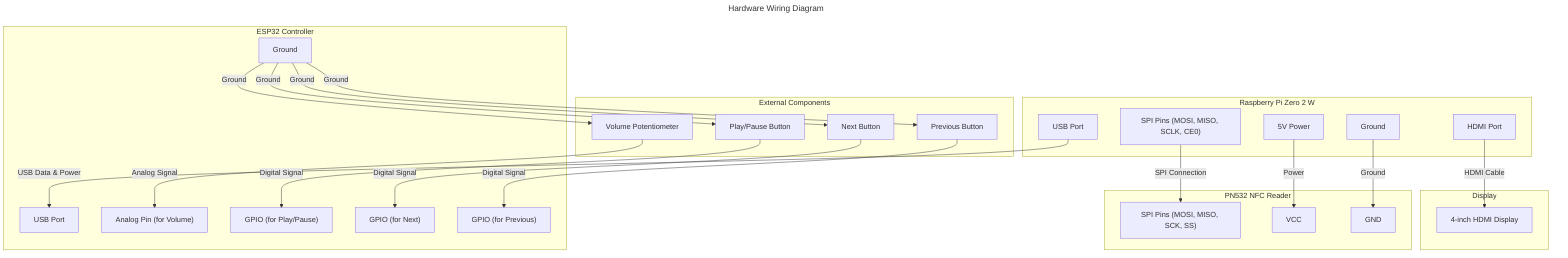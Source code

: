 ---
title: Hardware Wiring Diagram
---

graph TD
    subgraph "Raspberry Pi Zero 2 W"
        pi_hdmi["HDMI Port"]
        pi_gpio_spi["SPI Pins (MOSI, MISO, SCLK, CE0)"]
        pi_gpio_5v["5V Power"]
        pi_gpio_gnd["Ground"]
        pi_usb["USB Port"]
    end
    
    subgraph "Display"
        hdmi_display["4-inch HDMI Display"]
    end

    subgraph "PN532 NFC Reader"
        pn532_spi["SPI Pins (MOSI, MISO, SCK, SS)"]
        pn532_power["VCC"]
        pn532_gnd["GND"]
    end

    subgraph "ESP32 Controller"
        esp32_usb["USB Port"]
        esp32_adc_vol["Analog Pin (for Volume)"]
        esp32_gpio_play["GPIO (for Play/Pause)"]
        esp32_gpio_next["GPIO (for Next)"]
        esp32_gpio_prev["GPIO (for Previous)"]
        esp32_gnd["Ground"]
    end

    subgraph "External Components"
        pot_vol["Volume Potentiometer"]
        play_btn["Play/Pause Button"]
        next_btn["Next Button"]
        prev_btn["Previous Button"]
    end

    pi_hdmi -- "HDMI Cable" --> hdmi_display;
    pi_gpio_spi -- "SPI Connection" --> pn532_spi;
    pi_gpio_5v -- "Power" --> pn532_power;
    pi_gpio_gnd -- "Ground" --> pn532_gnd;

    pi_usb -- "USB Data & Power" --> esp32_usb;

    pot_vol -- "Analog Signal" --> esp32_adc_vol;
    play_btn -- "Digital Signal" --> esp32_gpio_play;
    next_btn -- "Digital Signal" --> esp32_gpio_next;
    prev_btn -- "Digital Signal" --> esp32_gpio_prev;
    esp32_gnd -- "Ground" --> pot_vol;
    esp32_gnd -- "Ground" --> play_btn;
    esp32_gnd -- "Ground" --> next_btn;
    esp32_gnd -- "Ground" --> prev_btn;